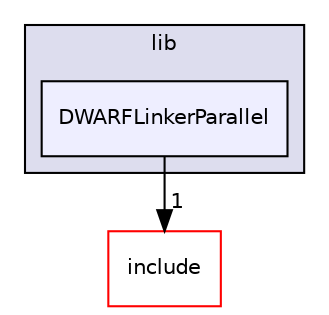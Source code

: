 digraph "lib/DWARFLinkerParallel" {
  bgcolor=transparent;
  compound=true
  node [ fontsize="10", fontname="Helvetica"];
  edge [ labelfontsize="10", labelfontname="Helvetica"];
  subgraph clusterdir_97aefd0d527b934f1d99a682da8fe6a9 {
    graph [ bgcolor="#ddddee", pencolor="black", label="lib" fontname="Helvetica", fontsize="10", URL="dir_97aefd0d527b934f1d99a682da8fe6a9.html"]
  dir_e16e94be66fd5602988500d3dffa4301 [shape=box, label="DWARFLinkerParallel", style="filled", fillcolor="#eeeeff", pencolor="black", URL="dir_e16e94be66fd5602988500d3dffa4301.html"];
  }
  dir_d44c64559bbebec7f509842c48db8b23 [shape=box label="include" color="red" URL="dir_d44c64559bbebec7f509842c48db8b23.html"];
  dir_e16e94be66fd5602988500d3dffa4301->dir_d44c64559bbebec7f509842c48db8b23 [headlabel="1", labeldistance=1.5 headhref="dir_000054_000001.html"];
}
